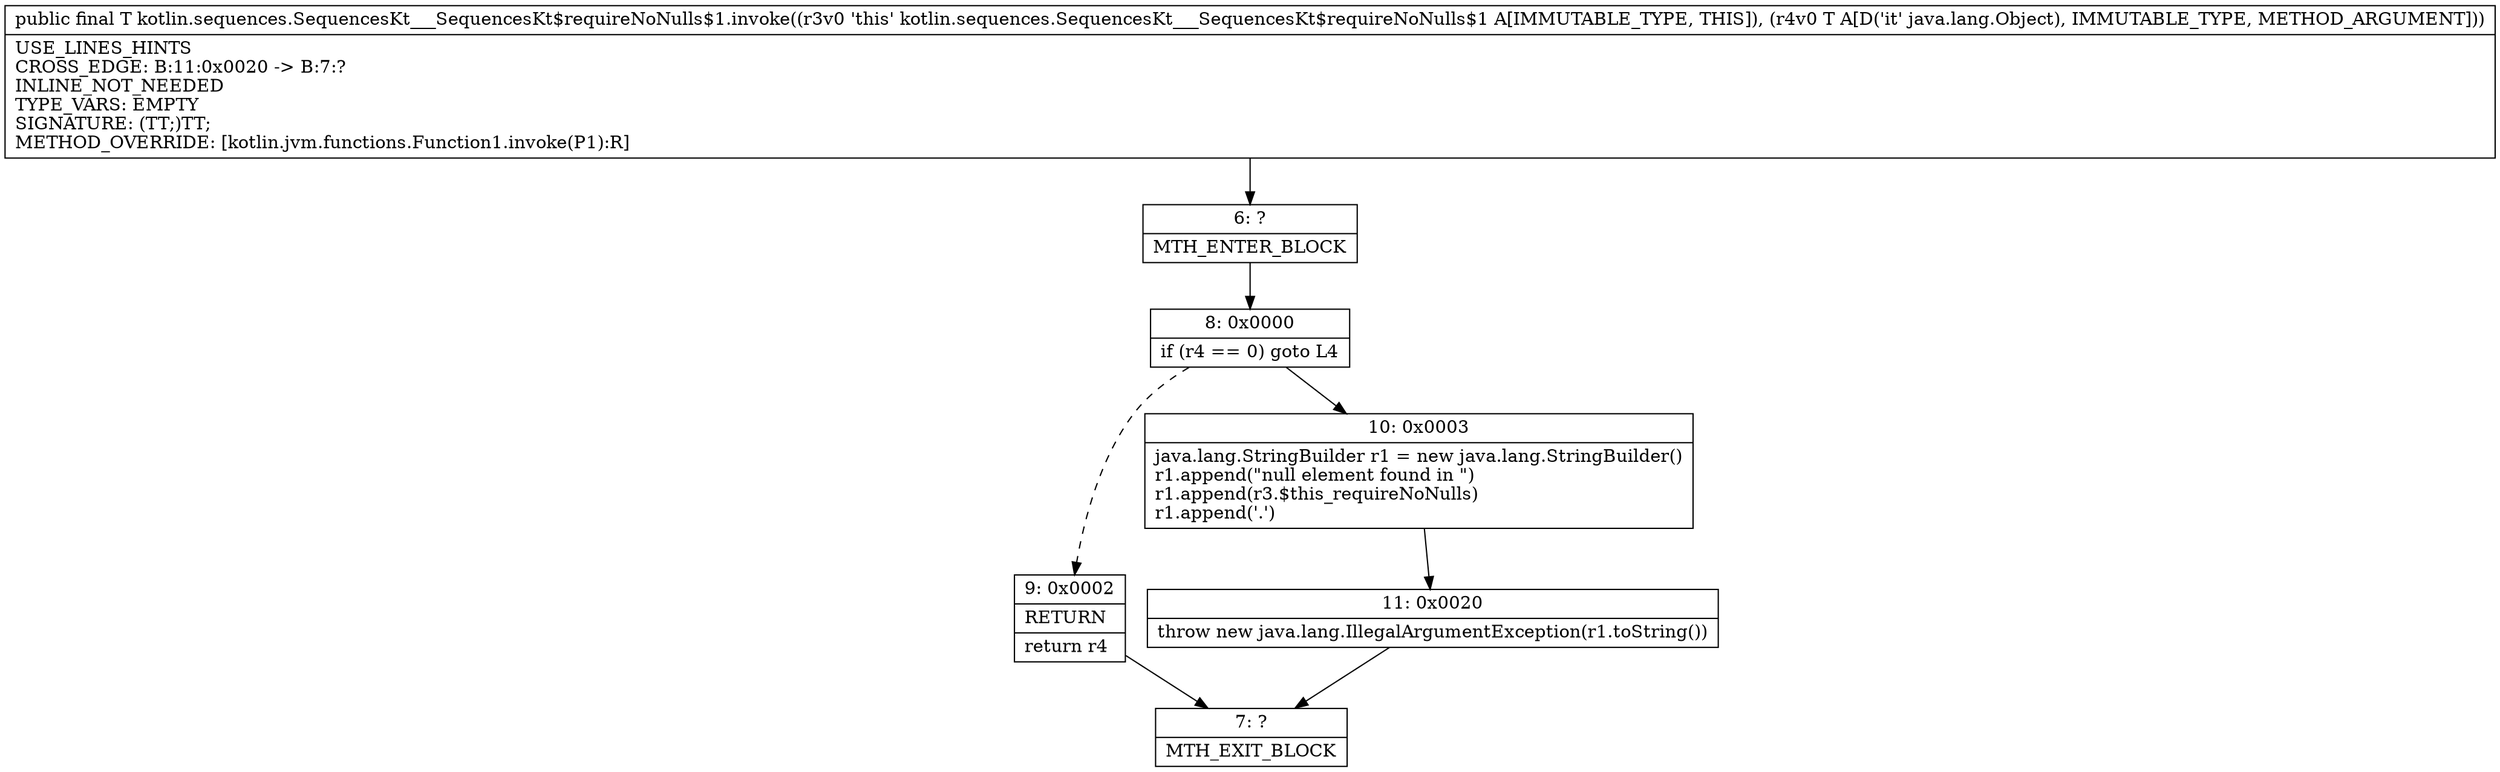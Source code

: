 digraph "CFG forkotlin.sequences.SequencesKt___SequencesKt$requireNoNulls$1.invoke(Ljava\/lang\/Object;)Ljava\/lang\/Object;" {
Node_6 [shape=record,label="{6\:\ ?|MTH_ENTER_BLOCK\l}"];
Node_8 [shape=record,label="{8\:\ 0x0000|if (r4 == 0) goto L4\l}"];
Node_9 [shape=record,label="{9\:\ 0x0002|RETURN\l|return r4\l}"];
Node_7 [shape=record,label="{7\:\ ?|MTH_EXIT_BLOCK\l}"];
Node_10 [shape=record,label="{10\:\ 0x0003|java.lang.StringBuilder r1 = new java.lang.StringBuilder()\lr1.append(\"null element found in \")\lr1.append(r3.$this_requireNoNulls)\lr1.append('.')\l}"];
Node_11 [shape=record,label="{11\:\ 0x0020|throw new java.lang.IllegalArgumentException(r1.toString())\l}"];
MethodNode[shape=record,label="{public final T kotlin.sequences.SequencesKt___SequencesKt$requireNoNulls$1.invoke((r3v0 'this' kotlin.sequences.SequencesKt___SequencesKt$requireNoNulls$1 A[IMMUTABLE_TYPE, THIS]), (r4v0 T A[D('it' java.lang.Object), IMMUTABLE_TYPE, METHOD_ARGUMENT]))  | USE_LINES_HINTS\lCROSS_EDGE: B:11:0x0020 \-\> B:7:?\lINLINE_NOT_NEEDED\lTYPE_VARS: EMPTY\lSIGNATURE: (TT;)TT;\lMETHOD_OVERRIDE: [kotlin.jvm.functions.Function1.invoke(P1):R]\l}"];
MethodNode -> Node_6;Node_6 -> Node_8;
Node_8 -> Node_9[style=dashed];
Node_8 -> Node_10;
Node_9 -> Node_7;
Node_10 -> Node_11;
Node_11 -> Node_7;
}

